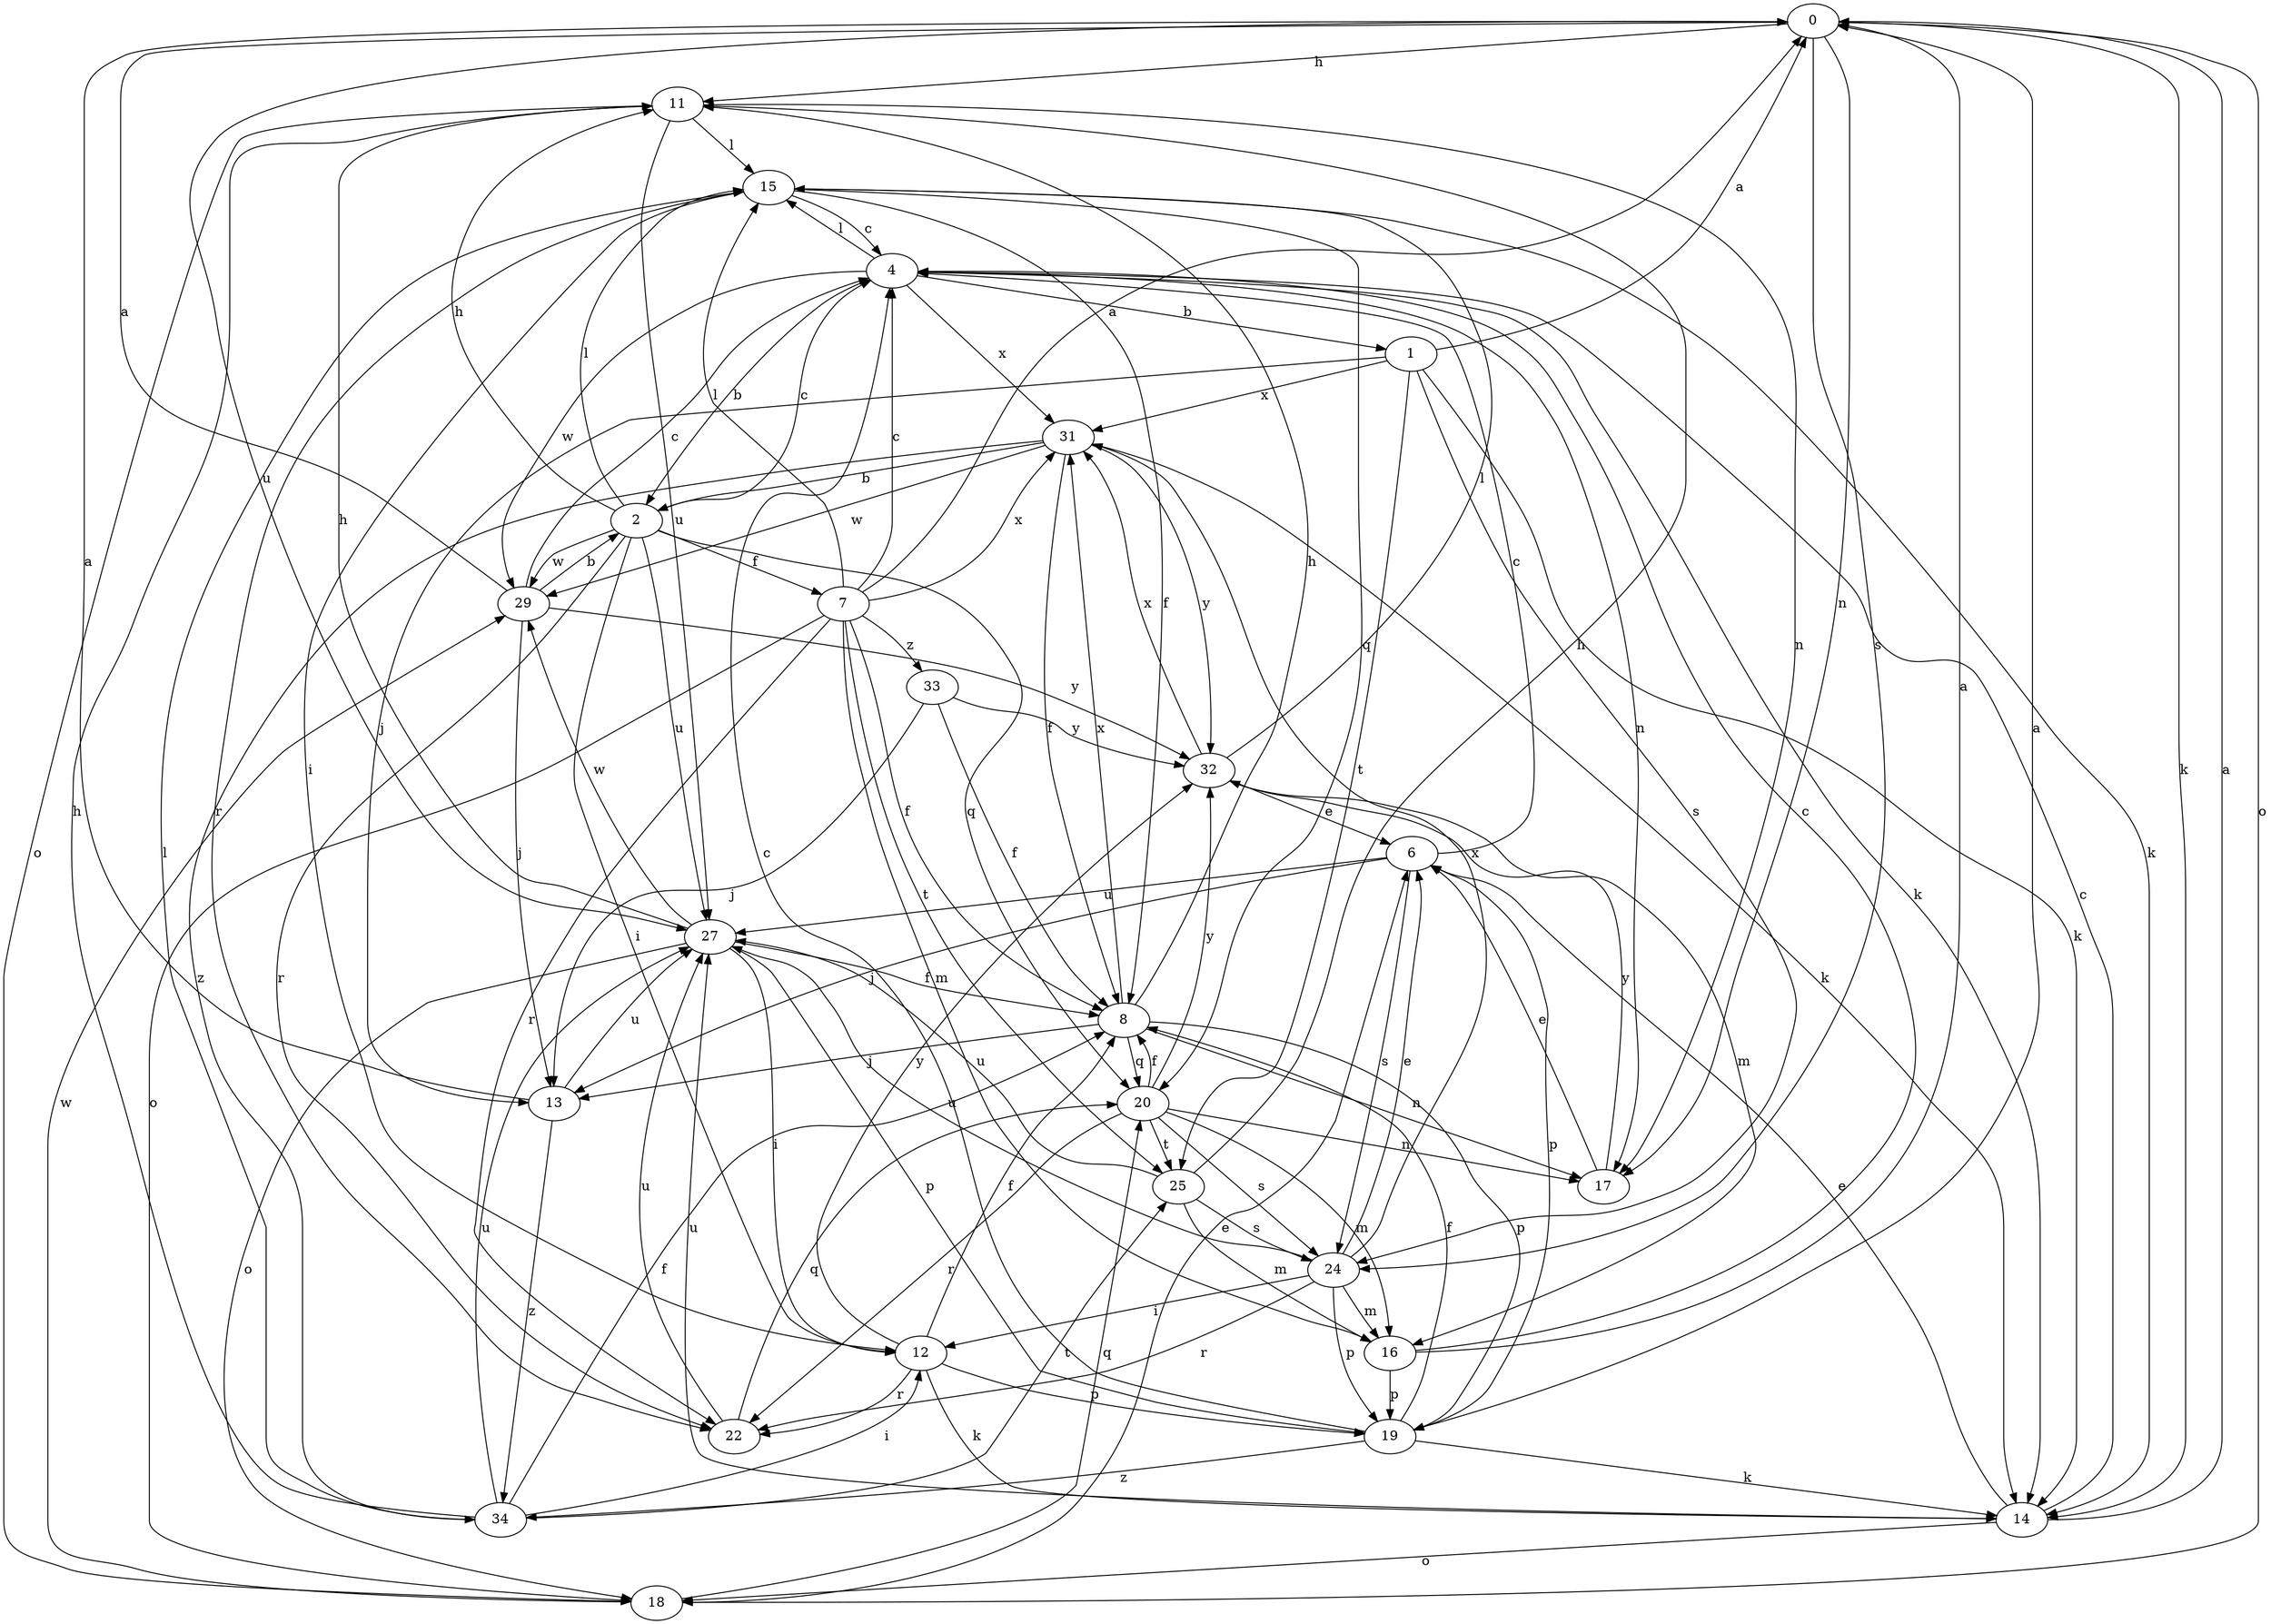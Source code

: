 strict digraph  {
0;
1;
2;
4;
6;
7;
8;
11;
12;
13;
14;
15;
16;
17;
18;
19;
20;
22;
24;
25;
27;
29;
31;
32;
33;
34;
0 -> 11  [label=h];
0 -> 14  [label=k];
0 -> 17  [label=n];
0 -> 18  [label=o];
0 -> 24  [label=s];
0 -> 27  [label=u];
1 -> 0  [label=a];
1 -> 13  [label=j];
1 -> 14  [label=k];
1 -> 24  [label=s];
1 -> 25  [label=t];
1 -> 31  [label=x];
2 -> 4  [label=c];
2 -> 7  [label=f];
2 -> 11  [label=h];
2 -> 12  [label=i];
2 -> 15  [label=l];
2 -> 20  [label=q];
2 -> 22  [label=r];
2 -> 27  [label=u];
2 -> 29  [label=w];
4 -> 1  [label=b];
4 -> 2  [label=b];
4 -> 14  [label=k];
4 -> 15  [label=l];
4 -> 17  [label=n];
4 -> 29  [label=w];
4 -> 31  [label=x];
6 -> 4  [label=c];
6 -> 13  [label=j];
6 -> 19  [label=p];
6 -> 24  [label=s];
6 -> 27  [label=u];
7 -> 0  [label=a];
7 -> 4  [label=c];
7 -> 8  [label=f];
7 -> 15  [label=l];
7 -> 16  [label=m];
7 -> 18  [label=o];
7 -> 22  [label=r];
7 -> 25  [label=t];
7 -> 31  [label=x];
7 -> 33  [label=z];
8 -> 11  [label=h];
8 -> 13  [label=j];
8 -> 17  [label=n];
8 -> 19  [label=p];
8 -> 20  [label=q];
8 -> 31  [label=x];
11 -> 15  [label=l];
11 -> 17  [label=n];
11 -> 18  [label=o];
11 -> 27  [label=u];
12 -> 8  [label=f];
12 -> 14  [label=k];
12 -> 19  [label=p];
12 -> 22  [label=r];
12 -> 32  [label=y];
13 -> 0  [label=a];
13 -> 27  [label=u];
13 -> 34  [label=z];
14 -> 0  [label=a];
14 -> 4  [label=c];
14 -> 6  [label=e];
14 -> 18  [label=o];
14 -> 27  [label=u];
15 -> 4  [label=c];
15 -> 8  [label=f];
15 -> 12  [label=i];
15 -> 14  [label=k];
15 -> 20  [label=q];
15 -> 22  [label=r];
16 -> 0  [label=a];
16 -> 4  [label=c];
16 -> 19  [label=p];
17 -> 6  [label=e];
17 -> 32  [label=y];
18 -> 6  [label=e];
18 -> 20  [label=q];
18 -> 29  [label=w];
19 -> 0  [label=a];
19 -> 4  [label=c];
19 -> 8  [label=f];
19 -> 14  [label=k];
19 -> 34  [label=z];
20 -> 8  [label=f];
20 -> 16  [label=m];
20 -> 17  [label=n];
20 -> 22  [label=r];
20 -> 24  [label=s];
20 -> 25  [label=t];
20 -> 32  [label=y];
22 -> 20  [label=q];
22 -> 27  [label=u];
24 -> 6  [label=e];
24 -> 12  [label=i];
24 -> 16  [label=m];
24 -> 19  [label=p];
24 -> 22  [label=r];
24 -> 27  [label=u];
24 -> 31  [label=x];
25 -> 11  [label=h];
25 -> 16  [label=m];
25 -> 24  [label=s];
25 -> 27  [label=u];
27 -> 8  [label=f];
27 -> 11  [label=h];
27 -> 12  [label=i];
27 -> 18  [label=o];
27 -> 19  [label=p];
27 -> 29  [label=w];
29 -> 0  [label=a];
29 -> 2  [label=b];
29 -> 4  [label=c];
29 -> 13  [label=j];
29 -> 32  [label=y];
31 -> 2  [label=b];
31 -> 8  [label=f];
31 -> 14  [label=k];
31 -> 29  [label=w];
31 -> 32  [label=y];
31 -> 34  [label=z];
32 -> 6  [label=e];
32 -> 15  [label=l];
32 -> 16  [label=m];
32 -> 31  [label=x];
33 -> 8  [label=f];
33 -> 13  [label=j];
33 -> 32  [label=y];
34 -> 8  [label=f];
34 -> 11  [label=h];
34 -> 12  [label=i];
34 -> 15  [label=l];
34 -> 25  [label=t];
34 -> 27  [label=u];
}
